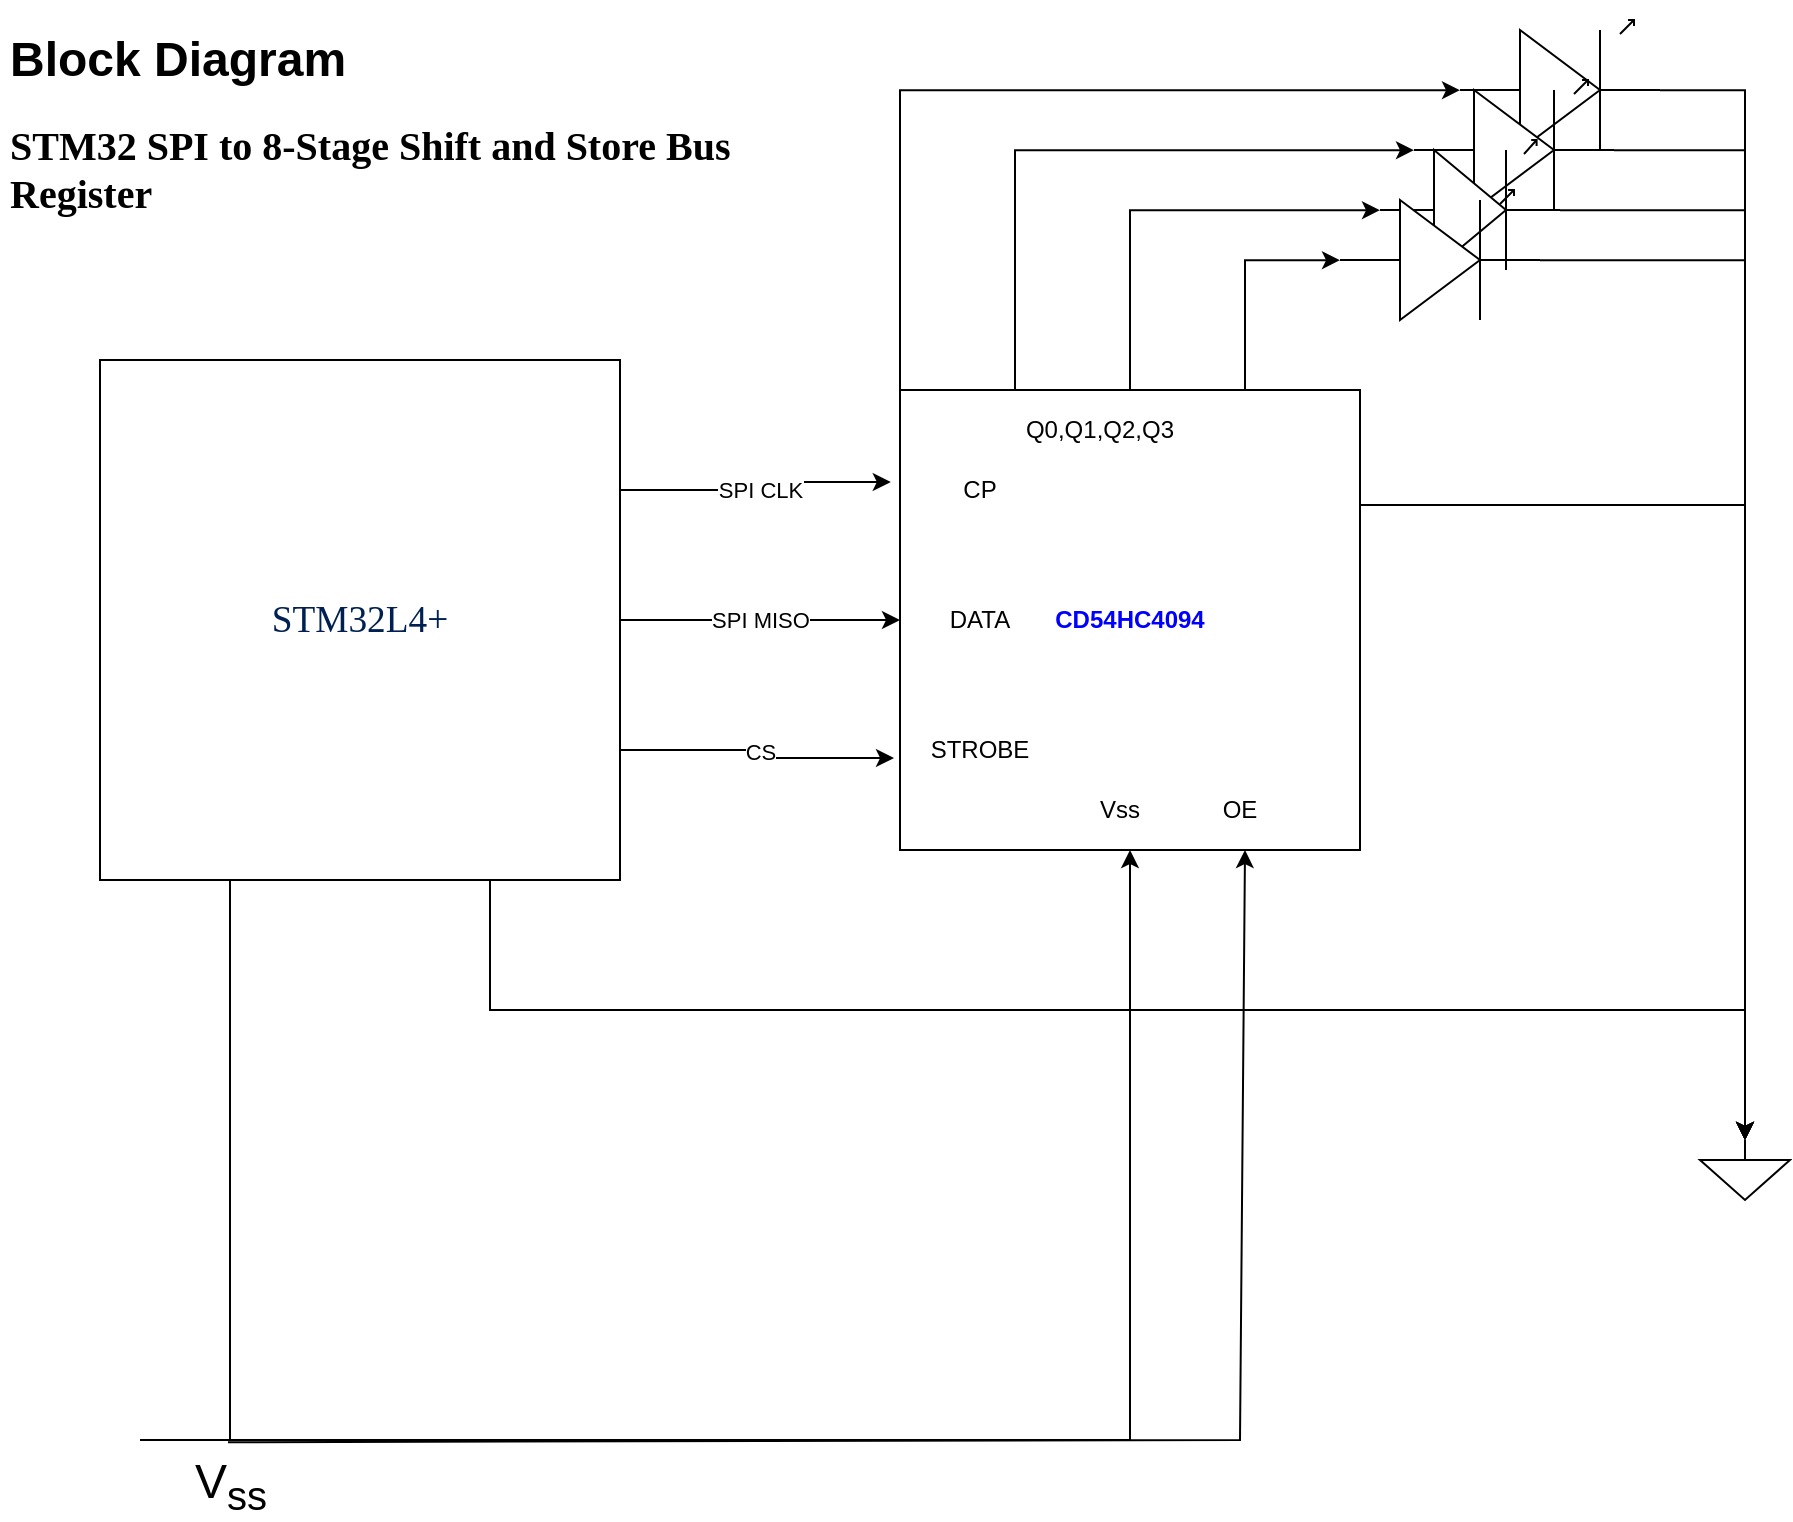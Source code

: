 <mxfile version="20.5.3" type="device"><diagram id="1lDEmleNcsLaD83KABpv" name="Page-1"><mxGraphModel dx="1069" dy="741" grid="1" gridSize="10" guides="1" tooltips="1" connect="1" arrows="1" fold="1" page="1" pageScale="1" pageWidth="827" pageHeight="1169" math="0" shadow="0"><root><mxCell id="0"/><mxCell id="1" parent="0"/><mxCell id="blFctkzXHhKDraAH3vDZ-8" value="SPI MISO" style="edgeStyle=orthogonalEdgeStyle;rounded=0;orthogonalLoop=1;jettySize=auto;html=1;exitX=1;exitY=0.5;exitDx=0;exitDy=0;entryX=0;entryY=0.5;entryDx=0;entryDy=0;" edge="1" parent="1" source="blFctkzXHhKDraAH3vDZ-1" target="blFctkzXHhKDraAH3vDZ-4"><mxGeometry relative="1" as="geometry"/></mxCell><mxCell id="blFctkzXHhKDraAH3vDZ-9" value="SPI CLK" style="edgeStyle=orthogonalEdgeStyle;rounded=0;orthogonalLoop=1;jettySize=auto;html=1;exitX=1;exitY=0.25;exitDx=0;exitDy=0;entryX=-0.02;entryY=0.2;entryDx=0;entryDy=0;entryPerimeter=0;" edge="1" parent="1" source="blFctkzXHhKDraAH3vDZ-1" target="blFctkzXHhKDraAH3vDZ-4"><mxGeometry relative="1" as="geometry"/></mxCell><mxCell id="blFctkzXHhKDraAH3vDZ-10" value="CS" style="edgeStyle=orthogonalEdgeStyle;rounded=0;orthogonalLoop=1;jettySize=auto;html=1;exitX=1;exitY=0.75;exitDx=0;exitDy=0;entryX=-0.013;entryY=0.8;entryDx=0;entryDy=0;entryPerimeter=0;" edge="1" parent="1" source="blFctkzXHhKDraAH3vDZ-1" target="blFctkzXHhKDraAH3vDZ-4"><mxGeometry relative="1" as="geometry"/></mxCell><mxCell id="blFctkzXHhKDraAH3vDZ-46" style="edgeStyle=orthogonalEdgeStyle;rounded=0;orthogonalLoop=1;jettySize=auto;html=1;exitX=0.75;exitY=1;exitDx=0;exitDy=0;entryX=0.5;entryY=0;entryDx=0;entryDy=0;entryPerimeter=0;" edge="1" parent="1" source="blFctkzXHhKDraAH3vDZ-1" target="blFctkzXHhKDraAH3vDZ-29"><mxGeometry relative="1" as="geometry"/></mxCell><mxCell id="blFctkzXHhKDraAH3vDZ-1" value="&lt;div style=&quot;text-align: start;&quot; title=&quot;Page 1&quot; class=&quot;page&quot;&gt;&lt;div style=&quot;background-color: rgb(255, 255, 255);&quot; class=&quot;section&quot;&gt;&lt;div class=&quot;layoutArea&quot;&gt;&lt;div class=&quot;column&quot;&gt;&lt;p&gt;&lt;span style=&quot;font-size: 14pt; font-family: ArialMT; color: rgb(0, 32, 82);&quot;&gt;STM32L4+&lt;/span&gt;&lt;/p&gt;&lt;/div&gt;&lt;/div&gt;&lt;/div&gt;&lt;/div&gt;" style="whiteSpace=wrap;html=1;aspect=fixed;" vertex="1" parent="1"><mxGeometry x="70" y="180" width="260" height="260" as="geometry"/></mxCell><mxCell id="blFctkzXHhKDraAH3vDZ-25" style="edgeStyle=orthogonalEdgeStyle;rounded=0;orthogonalLoop=1;jettySize=auto;html=1;exitX=0;exitY=0;exitDx=0;exitDy=0;entryX=0;entryY=0.54;entryDx=0;entryDy=0;entryPerimeter=0;" edge="1" parent="1" source="blFctkzXHhKDraAH3vDZ-4" target="blFctkzXHhKDraAH3vDZ-21"><mxGeometry relative="1" as="geometry"/></mxCell><mxCell id="blFctkzXHhKDraAH3vDZ-26" style="edgeStyle=orthogonalEdgeStyle;rounded=0;orthogonalLoop=1;jettySize=auto;html=1;exitX=0.25;exitY=0;exitDx=0;exitDy=0;entryX=0;entryY=0.54;entryDx=0;entryDy=0;entryPerimeter=0;" edge="1" parent="1" source="blFctkzXHhKDraAH3vDZ-4" target="blFctkzXHhKDraAH3vDZ-22"><mxGeometry relative="1" as="geometry"/></mxCell><mxCell id="blFctkzXHhKDraAH3vDZ-27" style="edgeStyle=orthogonalEdgeStyle;rounded=0;orthogonalLoop=1;jettySize=auto;html=1;exitX=0.5;exitY=0;exitDx=0;exitDy=0;entryX=0;entryY=0.54;entryDx=0;entryDy=0;entryPerimeter=0;" edge="1" parent="1" source="blFctkzXHhKDraAH3vDZ-4" target="blFctkzXHhKDraAH3vDZ-23"><mxGeometry relative="1" as="geometry"/></mxCell><mxCell id="blFctkzXHhKDraAH3vDZ-28" style="edgeStyle=orthogonalEdgeStyle;rounded=0;orthogonalLoop=1;jettySize=auto;html=1;exitX=0.75;exitY=0;exitDx=0;exitDy=0;entryX=0;entryY=0.54;entryDx=0;entryDy=0;entryPerimeter=0;" edge="1" parent="1" source="blFctkzXHhKDraAH3vDZ-4" target="blFctkzXHhKDraAH3vDZ-24"><mxGeometry relative="1" as="geometry"/></mxCell><mxCell id="blFctkzXHhKDraAH3vDZ-43" style="edgeStyle=orthogonalEdgeStyle;rounded=0;orthogonalLoop=1;jettySize=auto;html=1;exitX=1;exitY=0.25;exitDx=0;exitDy=0;" edge="1" parent="1" source="blFctkzXHhKDraAH3vDZ-4" target="blFctkzXHhKDraAH3vDZ-29"><mxGeometry relative="1" as="geometry"/></mxCell><mxCell id="blFctkzXHhKDraAH3vDZ-4" value="&lt;span style=&quot;color: rgb(0, 0, 255); font-family: Arial; font-weight: 700; text-align: start;&quot;&gt;CD54HC4094&lt;/span&gt;" style="whiteSpace=wrap;html=1;aspect=fixed;" vertex="1" parent="1"><mxGeometry x="470" y="195" width="230" height="230" as="geometry"/></mxCell><mxCell id="blFctkzXHhKDraAH3vDZ-11" value="STROBE" style="text;html=1;strokeColor=none;fillColor=none;align=center;verticalAlign=middle;whiteSpace=wrap;rounded=0;" vertex="1" parent="1"><mxGeometry x="480" y="370" width="60" height="10" as="geometry"/></mxCell><mxCell id="blFctkzXHhKDraAH3vDZ-12" value="CP" style="text;html=1;strokeColor=none;fillColor=none;align=center;verticalAlign=middle;whiteSpace=wrap;rounded=0;" vertex="1" parent="1"><mxGeometry x="480" y="240" width="60" height="10" as="geometry"/></mxCell><mxCell id="blFctkzXHhKDraAH3vDZ-19" value="DATA" style="text;html=1;strokeColor=none;fillColor=none;align=center;verticalAlign=middle;whiteSpace=wrap;rounded=0;" vertex="1" parent="1"><mxGeometry x="480" y="305" width="60" height="10" as="geometry"/></mxCell><mxCell id="blFctkzXHhKDraAH3vDZ-40" style="edgeStyle=orthogonalEdgeStyle;rounded=0;orthogonalLoop=1;jettySize=auto;html=1;exitX=1;exitY=0.54;exitDx=0;exitDy=0;exitPerimeter=0;entryX=0.5;entryY=0;entryDx=0;entryDy=0;entryPerimeter=0;" edge="1" parent="1" source="blFctkzXHhKDraAH3vDZ-21" target="blFctkzXHhKDraAH3vDZ-29"><mxGeometry relative="1" as="geometry"/></mxCell><mxCell id="blFctkzXHhKDraAH3vDZ-21" value="" style="verticalLabelPosition=bottom;shadow=0;dashed=0;align=center;html=1;verticalAlign=top;shape=mxgraph.electrical.opto_electronics.led_1;pointerEvents=1;" vertex="1" parent="1"><mxGeometry x="750" y="10" width="100" height="65" as="geometry"/></mxCell><mxCell id="blFctkzXHhKDraAH3vDZ-39" style="edgeStyle=orthogonalEdgeStyle;rounded=0;orthogonalLoop=1;jettySize=auto;html=1;exitX=1;exitY=0.54;exitDx=0;exitDy=0;exitPerimeter=0;entryX=0.5;entryY=0;entryDx=0;entryDy=0;entryPerimeter=0;" edge="1" parent="1" source="blFctkzXHhKDraAH3vDZ-22" target="blFctkzXHhKDraAH3vDZ-29"><mxGeometry relative="1" as="geometry"/></mxCell><mxCell id="blFctkzXHhKDraAH3vDZ-22" value="" style="verticalLabelPosition=bottom;shadow=0;dashed=0;align=center;html=1;verticalAlign=top;shape=mxgraph.electrical.opto_electronics.led_1;pointerEvents=1;" vertex="1" parent="1"><mxGeometry x="727" y="40" width="100" height="65" as="geometry"/></mxCell><mxCell id="blFctkzXHhKDraAH3vDZ-36" style="edgeStyle=orthogonalEdgeStyle;rounded=0;orthogonalLoop=1;jettySize=auto;html=1;exitX=1;exitY=0.54;exitDx=0;exitDy=0;exitPerimeter=0;entryX=0.5;entryY=0;entryDx=0;entryDy=0;entryPerimeter=0;" edge="1" parent="1" source="blFctkzXHhKDraAH3vDZ-23" target="blFctkzXHhKDraAH3vDZ-29"><mxGeometry relative="1" as="geometry"/></mxCell><mxCell id="blFctkzXHhKDraAH3vDZ-23" value="" style="verticalLabelPosition=bottom;shadow=0;dashed=0;align=center;html=1;verticalAlign=top;shape=mxgraph.electrical.opto_electronics.led_1;pointerEvents=1;" vertex="1" parent="1"><mxGeometry x="710" y="70" width="90" height="65" as="geometry"/></mxCell><mxCell id="blFctkzXHhKDraAH3vDZ-33" style="edgeStyle=orthogonalEdgeStyle;rounded=0;orthogonalLoop=1;jettySize=auto;html=1;exitX=1;exitY=0.54;exitDx=0;exitDy=0;exitPerimeter=0;entryX=0.5;entryY=0;entryDx=0;entryDy=0;entryPerimeter=0;" edge="1" parent="1" source="blFctkzXHhKDraAH3vDZ-24" target="blFctkzXHhKDraAH3vDZ-29"><mxGeometry relative="1" as="geometry"/></mxCell><mxCell id="blFctkzXHhKDraAH3vDZ-24" value="" style="verticalLabelPosition=bottom;shadow=0;dashed=0;align=center;html=1;verticalAlign=top;shape=mxgraph.electrical.opto_electronics.led_1;pointerEvents=1;" vertex="1" parent="1"><mxGeometry x="690" y="95" width="100" height="65" as="geometry"/></mxCell><mxCell id="blFctkzXHhKDraAH3vDZ-29" value="" style="pointerEvents=1;verticalLabelPosition=bottom;shadow=0;dashed=0;align=center;html=1;verticalAlign=top;shape=mxgraph.electrical.signal_sources.signal_ground;" vertex="1" parent="1"><mxGeometry x="870" y="570" width="45" height="30" as="geometry"/></mxCell><mxCell id="blFctkzXHhKDraAH3vDZ-48" value="Q0,Q1,Q2,Q3" style="text;html=1;strokeColor=none;fillColor=none;align=center;verticalAlign=middle;whiteSpace=wrap;rounded=0;" vertex="1" parent="1"><mxGeometry x="490" y="200" width="160" height="30" as="geometry"/></mxCell><mxCell id="blFctkzXHhKDraAH3vDZ-49" value="&lt;h1&gt;Block Diagram&lt;/h1&gt;&lt;div&gt;&lt;div title=&quot;Page 1&quot; class=&quot;page&quot;&gt;&lt;div style=&quot;background-color: rgb(255, 255, 255);&quot; class=&quot;section&quot;&gt;&lt;div class=&quot;layoutArea&quot;&gt;&lt;div class=&quot;column&quot;&gt;&lt;p&gt;&lt;span style=&quot;font-size: 15pt; font-family: ArialNarrow; font-weight: 700;&quot;&gt;STM32 SPI to 8-Stage Shift and Store Bus Register&lt;/span&gt;&lt;/p&gt;&lt;/div&gt;&lt;/div&gt;&lt;/div&gt;&lt;/div&gt;&lt;/div&gt;" style="text;html=1;strokeColor=none;fillColor=none;spacing=5;spacingTop=-20;whiteSpace=wrap;overflow=hidden;rounded=0;" vertex="1" parent="1"><mxGeometry x="20" y="10" width="380" height="120" as="geometry"/></mxCell><mxCell id="blFctkzXHhKDraAH3vDZ-62" style="edgeStyle=orthogonalEdgeStyle;rounded=0;orthogonalLoop=1;jettySize=auto;html=1;" edge="1" parent="1" source="blFctkzXHhKDraAH3vDZ-52" target="blFctkzXHhKDraAH3vDZ-4"><mxGeometry relative="1" as="geometry"><Array as="points"><mxPoint x="585" y="720"/></Array></mxGeometry></mxCell><mxCell id="blFctkzXHhKDraAH3vDZ-52" value="V&lt;sub&gt;ss&lt;/sub&gt;" style="pointerEvents=1;verticalLabelPosition=bottom;shadow=0;dashed=0;align=center;html=1;verticalAlign=top;shape=mxgraph.electrical.signal_sources.vss2;fontSize=24;flipV=1;" vertex="1" parent="1"><mxGeometry x="90" y="440" width="90" height="280" as="geometry"/></mxCell><mxCell id="blFctkzXHhKDraAH3vDZ-63" value="Vss" style="text;html=1;strokeColor=none;fillColor=none;align=center;verticalAlign=middle;whiteSpace=wrap;rounded=0;" vertex="1" parent="1"><mxGeometry x="550" y="400" width="60" height="10" as="geometry"/></mxCell><mxCell id="blFctkzXHhKDraAH3vDZ-67" value="OE" style="text;html=1;strokeColor=none;fillColor=none;align=center;verticalAlign=middle;whiteSpace=wrap;rounded=0;" vertex="1" parent="1"><mxGeometry x="610" y="400" width="60" height="10" as="geometry"/></mxCell><mxCell id="blFctkzXHhKDraAH3vDZ-84" value="" style="endArrow=classic;html=1;rounded=0;entryX=0.75;entryY=1;entryDx=0;entryDy=0;exitX=0.489;exitY=-0.004;exitDx=0;exitDy=0;exitPerimeter=0;" edge="1" parent="1" source="blFctkzXHhKDraAH3vDZ-52" target="blFctkzXHhKDraAH3vDZ-4"><mxGeometry width="50" height="50" relative="1" as="geometry"><mxPoint x="643" y="710" as="sourcePoint"/><mxPoint x="510" y="530" as="targetPoint"/><Array as="points"><mxPoint x="640" y="720"/></Array></mxGeometry></mxCell></root></mxGraphModel></diagram></mxfile>